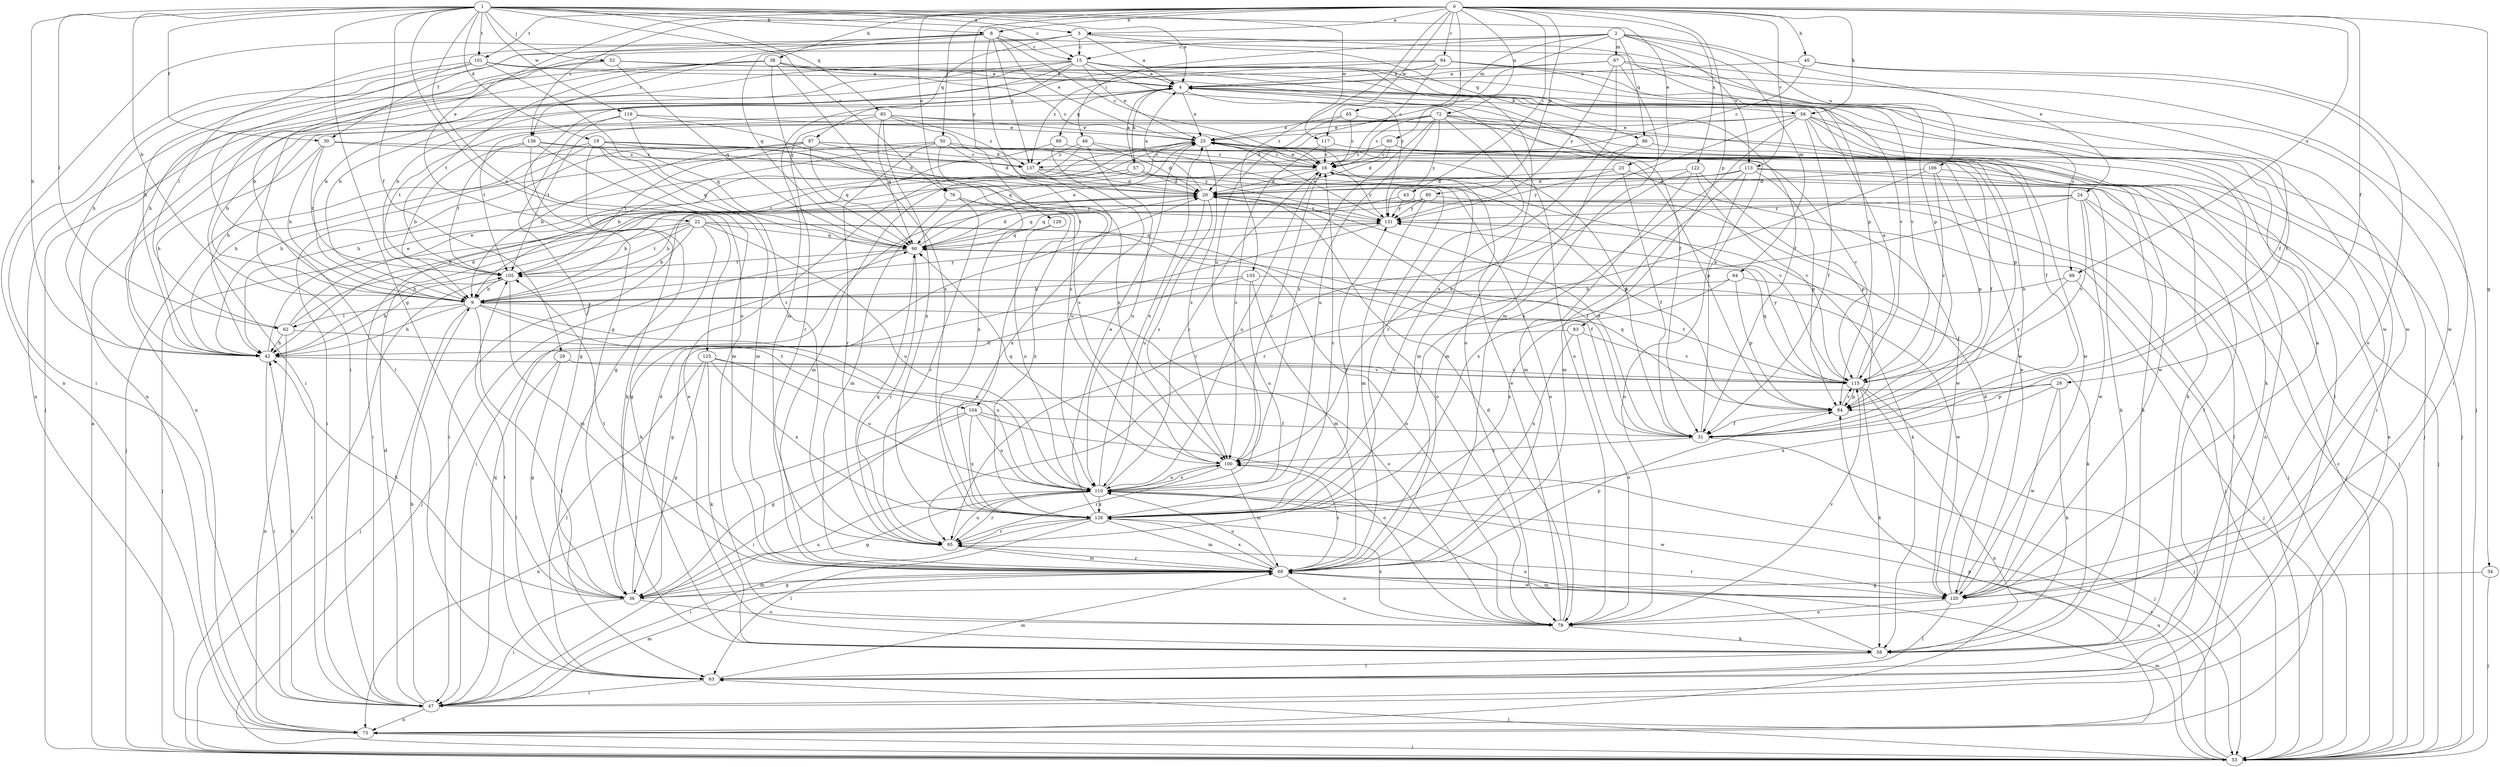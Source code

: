 strict digraph  {
0;
1;
2;
3;
4;
8;
9;
15;
16;
19;
20;
22;
23;
24;
25;
28;
29;
30;
31;
34;
36;
38;
40;
42;
43;
46;
47;
50;
52;
53;
56;
57;
58;
60;
62;
63;
64;
65;
67;
68;
72;
73;
76;
78;
80;
83;
84;
85;
86;
87;
89;
90;
94;
95;
98;
100;
101;
104;
105;
106;
110;
113;
115;
117;
119;
120;
122;
125;
126;
129;
131;
133;
136;
137;
0 -> 3  [label=a];
0 -> 8  [label=b];
0 -> 22  [label=e];
0 -> 28  [label=f];
0 -> 34  [label=g];
0 -> 38  [label=h];
0 -> 40  [label=h];
0 -> 43  [label=i];
0 -> 50  [label=j];
0 -> 56  [label=k];
0 -> 60  [label=l];
0 -> 72  [label=n];
0 -> 76  [label=o];
0 -> 80  [label=p];
0 -> 83  [label=p];
0 -> 94  [label=r];
0 -> 98  [label=s];
0 -> 101  [label=t];
0 -> 113  [label=v];
0 -> 117  [label=w];
0 -> 122  [label=x];
0 -> 129  [label=y];
0 -> 133  [label=z];
0 -> 136  [label=z];
1 -> 3  [label=a];
1 -> 4  [label=a];
1 -> 8  [label=b];
1 -> 9  [label=b];
1 -> 15  [label=c];
1 -> 19  [label=d];
1 -> 23  [label=e];
1 -> 29  [label=f];
1 -> 30  [label=f];
1 -> 36  [label=g];
1 -> 42  [label=h];
1 -> 52  [label=j];
1 -> 62  [label=l];
1 -> 76  [label=o];
1 -> 78  [label=o];
1 -> 85  [label=q];
1 -> 101  [label=t];
1 -> 117  [label=w];
1 -> 119  [label=w];
1 -> 125  [label=x];
2 -> 15  [label=c];
2 -> 24  [label=e];
2 -> 46  [label=i];
2 -> 47  [label=i];
2 -> 64  [label=m];
2 -> 65  [label=m];
2 -> 67  [label=m];
2 -> 86  [label=q];
2 -> 106  [label=u];
2 -> 110  [label=u];
2 -> 113  [label=v];
3 -> 4  [label=a];
3 -> 15  [label=c];
3 -> 42  [label=h];
3 -> 62  [label=l];
3 -> 84  [label=p];
3 -> 86  [label=q];
3 -> 87  [label=q];
4 -> 25  [label=e];
4 -> 56  [label=k];
4 -> 57  [label=k];
4 -> 73  [label=n];
4 -> 78  [label=o];
4 -> 89  [label=q];
4 -> 98  [label=s];
8 -> 15  [label=c];
8 -> 16  [label=c];
8 -> 25  [label=e];
8 -> 30  [label=f];
8 -> 73  [label=n];
8 -> 84  [label=p];
8 -> 90  [label=q];
8 -> 104  [label=t];
8 -> 136  [label=z];
8 -> 137  [label=z];
9 -> 42  [label=h];
9 -> 53  [label=j];
9 -> 62  [label=l];
9 -> 63  [label=l];
9 -> 78  [label=o];
9 -> 104  [label=t];
9 -> 110  [label=u];
9 -> 131  [label=y];
15 -> 4  [label=a];
15 -> 9  [label=b];
15 -> 25  [label=e];
15 -> 31  [label=f];
15 -> 36  [label=g];
15 -> 47  [label=i];
15 -> 53  [label=j];
15 -> 68  [label=m];
15 -> 115  [label=v];
15 -> 120  [label=w];
15 -> 131  [label=y];
16 -> 20  [label=d];
16 -> 25  [label=e];
16 -> 42  [label=h];
16 -> 58  [label=k];
16 -> 110  [label=u];
16 -> 115  [label=v];
16 -> 131  [label=y];
19 -> 16  [label=c];
19 -> 20  [label=d];
19 -> 36  [label=g];
19 -> 42  [label=h];
19 -> 53  [label=j];
19 -> 68  [label=m];
19 -> 90  [label=q];
19 -> 100  [label=s];
20 -> 4  [label=a];
20 -> 31  [label=f];
20 -> 36  [label=g];
20 -> 100  [label=s];
20 -> 110  [label=u];
20 -> 131  [label=y];
22 -> 9  [label=b];
22 -> 31  [label=f];
22 -> 42  [label=h];
22 -> 53  [label=j];
22 -> 58  [label=k];
22 -> 78  [label=o];
22 -> 90  [label=q];
22 -> 105  [label=t];
22 -> 110  [label=u];
23 -> 20  [label=d];
23 -> 31  [label=f];
23 -> 120  [label=w];
23 -> 131  [label=y];
24 -> 9  [label=b];
24 -> 53  [label=j];
24 -> 63  [label=l];
24 -> 115  [label=v];
24 -> 120  [label=w];
24 -> 126  [label=x];
24 -> 131  [label=y];
25 -> 16  [label=c];
25 -> 84  [label=p];
25 -> 90  [label=q];
25 -> 100  [label=s];
25 -> 115  [label=v];
28 -> 47  [label=i];
28 -> 58  [label=k];
28 -> 84  [label=p];
28 -> 120  [label=w];
28 -> 126  [label=x];
29 -> 36  [label=g];
29 -> 63  [label=l];
29 -> 115  [label=v];
30 -> 9  [label=b];
30 -> 31  [label=f];
30 -> 42  [label=h];
30 -> 105  [label=t];
30 -> 137  [label=z];
31 -> 4  [label=a];
31 -> 20  [label=d];
31 -> 53  [label=j];
31 -> 100  [label=s];
34 -> 36  [label=g];
34 -> 53  [label=j];
36 -> 20  [label=d];
36 -> 42  [label=h];
36 -> 47  [label=i];
36 -> 68  [label=m];
36 -> 78  [label=o];
36 -> 110  [label=u];
38 -> 4  [label=a];
38 -> 9  [label=b];
38 -> 16  [label=c];
38 -> 73  [label=n];
38 -> 78  [label=o];
38 -> 90  [label=q];
38 -> 105  [label=t];
38 -> 126  [label=x];
40 -> 4  [label=a];
40 -> 16  [label=c];
40 -> 47  [label=i];
40 -> 78  [label=o];
42 -> 25  [label=e];
42 -> 47  [label=i];
42 -> 115  [label=v];
43 -> 53  [label=j];
43 -> 90  [label=q];
43 -> 131  [label=y];
46 -> 20  [label=d];
46 -> 42  [label=h];
46 -> 68  [label=m];
46 -> 110  [label=u];
46 -> 137  [label=z];
47 -> 9  [label=b];
47 -> 20  [label=d];
47 -> 42  [label=h];
47 -> 68  [label=m];
47 -> 73  [label=n];
47 -> 90  [label=q];
50 -> 9  [label=b];
50 -> 16  [label=c];
50 -> 20  [label=d];
50 -> 42  [label=h];
50 -> 95  [label=r];
50 -> 126  [label=x];
50 -> 131  [label=y];
52 -> 4  [label=a];
52 -> 42  [label=h];
52 -> 73  [label=n];
52 -> 90  [label=q];
52 -> 115  [label=v];
53 -> 4  [label=a];
53 -> 16  [label=c];
53 -> 63  [label=l];
53 -> 68  [label=m];
53 -> 100  [label=s];
53 -> 105  [label=t];
53 -> 110  [label=u];
56 -> 25  [label=e];
56 -> 31  [label=f];
56 -> 53  [label=j];
56 -> 58  [label=k];
56 -> 63  [label=l];
56 -> 100  [label=s];
56 -> 105  [label=t];
56 -> 120  [label=w];
56 -> 126  [label=x];
57 -> 4  [label=a];
57 -> 20  [label=d];
57 -> 47  [label=i];
57 -> 68  [label=m];
57 -> 78  [label=o];
57 -> 84  [label=p];
58 -> 25  [label=e];
58 -> 63  [label=l];
58 -> 110  [label=u];
60 -> 16  [label=c];
60 -> 20  [label=d];
60 -> 31  [label=f];
60 -> 120  [label=w];
60 -> 137  [label=z];
62 -> 20  [label=d];
62 -> 25  [label=e];
62 -> 42  [label=h];
62 -> 73  [label=n];
62 -> 110  [label=u];
63 -> 47  [label=i];
63 -> 68  [label=m];
63 -> 105  [label=t];
64 -> 9  [label=b];
64 -> 58  [label=k];
64 -> 84  [label=p];
64 -> 126  [label=x];
65 -> 16  [label=c];
65 -> 20  [label=d];
65 -> 25  [label=e];
65 -> 53  [label=j];
67 -> 4  [label=a];
67 -> 9  [label=b];
67 -> 31  [label=f];
67 -> 68  [label=m];
67 -> 120  [label=w];
67 -> 126  [label=x];
67 -> 131  [label=y];
68 -> 36  [label=g];
68 -> 78  [label=o];
68 -> 84  [label=p];
68 -> 95  [label=r];
68 -> 100  [label=s];
68 -> 105  [label=t];
68 -> 110  [label=u];
68 -> 120  [label=w];
68 -> 126  [label=x];
72 -> 16  [label=c];
72 -> 25  [label=e];
72 -> 31  [label=f];
72 -> 42  [label=h];
72 -> 47  [label=i];
72 -> 84  [label=p];
72 -> 95  [label=r];
72 -> 100  [label=s];
72 -> 105  [label=t];
72 -> 110  [label=u];
72 -> 131  [label=y];
73 -> 53  [label=j];
73 -> 84  [label=p];
76 -> 68  [label=m];
76 -> 95  [label=r];
76 -> 126  [label=x];
76 -> 131  [label=y];
78 -> 20  [label=d];
78 -> 25  [label=e];
78 -> 58  [label=k];
78 -> 115  [label=v];
78 -> 126  [label=x];
80 -> 9  [label=b];
80 -> 53  [label=j];
80 -> 68  [label=m];
80 -> 90  [label=q];
80 -> 131  [label=y];
83 -> 42  [label=h];
83 -> 78  [label=o];
83 -> 115  [label=v];
83 -> 126  [label=x];
84 -> 31  [label=f];
84 -> 90  [label=q];
84 -> 115  [label=v];
85 -> 9  [label=b];
85 -> 20  [label=d];
85 -> 25  [label=e];
85 -> 90  [label=q];
85 -> 95  [label=r];
85 -> 120  [label=w];
85 -> 126  [label=x];
85 -> 137  [label=z];
86 -> 16  [label=c];
86 -> 58  [label=k];
86 -> 68  [label=m];
87 -> 9  [label=b];
87 -> 47  [label=i];
87 -> 63  [label=l];
87 -> 73  [label=n];
87 -> 90  [label=q];
87 -> 105  [label=t];
87 -> 137  [label=z];
89 -> 16  [label=c];
89 -> 105  [label=t];
89 -> 110  [label=u];
90 -> 20  [label=d];
90 -> 25  [label=e];
90 -> 53  [label=j];
90 -> 95  [label=r];
90 -> 105  [label=t];
94 -> 4  [label=a];
94 -> 9  [label=b];
94 -> 16  [label=c];
94 -> 31  [label=f];
94 -> 53  [label=j];
94 -> 120  [label=w];
94 -> 137  [label=z];
95 -> 68  [label=m];
95 -> 90  [label=q];
95 -> 110  [label=u];
98 -> 9  [label=b];
98 -> 53  [label=j];
98 -> 115  [label=v];
100 -> 16  [label=c];
100 -> 68  [label=m];
100 -> 90  [label=q];
100 -> 95  [label=r];
100 -> 110  [label=u];
101 -> 4  [label=a];
101 -> 31  [label=f];
101 -> 42  [label=h];
101 -> 47  [label=i];
101 -> 63  [label=l];
101 -> 95  [label=r];
104 -> 31  [label=f];
104 -> 36  [label=g];
104 -> 73  [label=n];
104 -> 78  [label=o];
104 -> 110  [label=u];
104 -> 126  [label=x];
105 -> 9  [label=b];
105 -> 42  [label=h];
105 -> 68  [label=m];
106 -> 20  [label=d];
106 -> 53  [label=j];
106 -> 84  [label=p];
106 -> 95  [label=r];
106 -> 115  [label=v];
110 -> 16  [label=c];
110 -> 25  [label=e];
110 -> 36  [label=g];
110 -> 95  [label=r];
110 -> 100  [label=s];
110 -> 120  [label=w];
110 -> 126  [label=x];
113 -> 20  [label=d];
113 -> 47  [label=i];
113 -> 53  [label=j];
113 -> 58  [label=k];
113 -> 68  [label=m];
113 -> 78  [label=o];
113 -> 84  [label=p];
115 -> 4  [label=a];
115 -> 53  [label=j];
115 -> 58  [label=k];
115 -> 73  [label=n];
115 -> 84  [label=p];
115 -> 90  [label=q];
115 -> 105  [label=t];
115 -> 131  [label=y];
117 -> 16  [label=c];
117 -> 73  [label=n];
117 -> 100  [label=s];
119 -> 25  [label=e];
119 -> 36  [label=g];
119 -> 90  [label=q];
119 -> 100  [label=s];
119 -> 105  [label=t];
120 -> 4  [label=a];
120 -> 20  [label=d];
120 -> 25  [label=e];
120 -> 63  [label=l];
120 -> 68  [label=m];
120 -> 78  [label=o];
120 -> 95  [label=r];
122 -> 20  [label=d];
122 -> 68  [label=m];
122 -> 84  [label=p];
122 -> 95  [label=r];
122 -> 115  [label=v];
125 -> 36  [label=g];
125 -> 58  [label=k];
125 -> 63  [label=l];
125 -> 110  [label=u];
125 -> 115  [label=v];
125 -> 126  [label=x];
126 -> 16  [label=c];
126 -> 25  [label=e];
126 -> 47  [label=i];
126 -> 63  [label=l];
126 -> 68  [label=m];
126 -> 95  [label=r];
126 -> 131  [label=y];
129 -> 90  [label=q];
129 -> 110  [label=u];
131 -> 25  [label=e];
131 -> 47  [label=i];
131 -> 53  [label=j];
131 -> 58  [label=k];
131 -> 90  [label=q];
133 -> 9  [label=b];
133 -> 36  [label=g];
133 -> 68  [label=m];
133 -> 110  [label=u];
133 -> 120  [label=w];
136 -> 9  [label=b];
136 -> 58  [label=k];
136 -> 68  [label=m];
136 -> 100  [label=s];
136 -> 105  [label=t];
136 -> 137  [label=z];
137 -> 20  [label=d];
137 -> 78  [label=o];
137 -> 126  [label=x];
}

